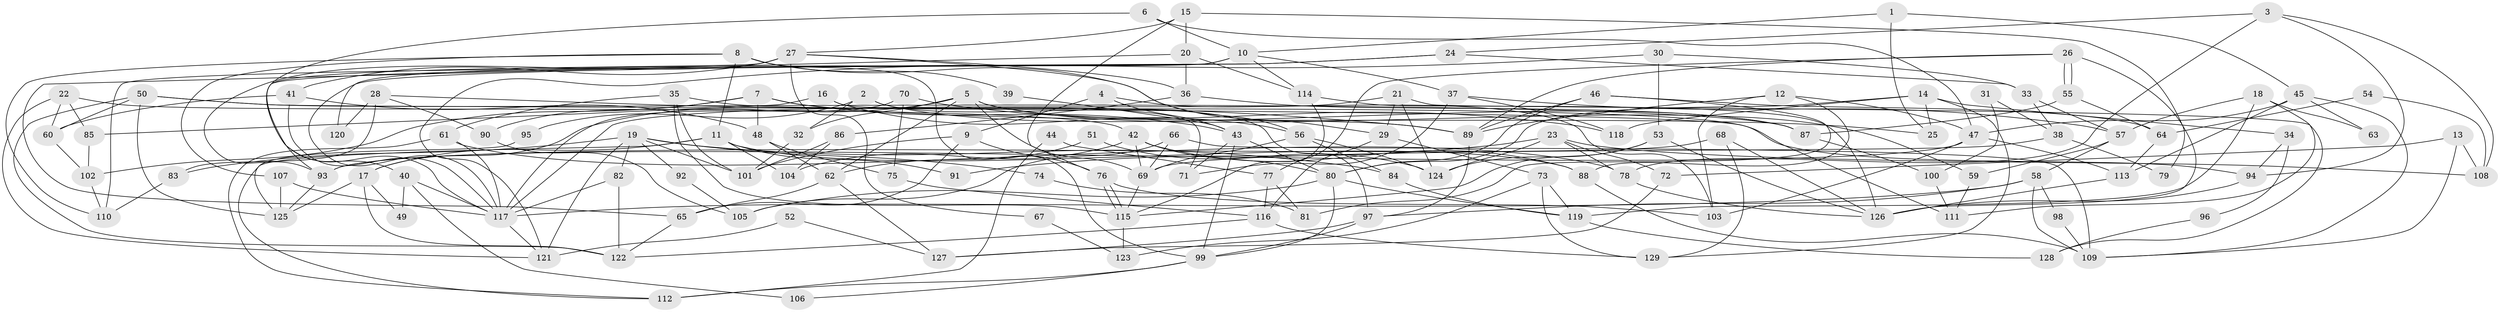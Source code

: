 // coarse degree distribution, {3: 0.13333333333333333, 5: 0.15555555555555556, 6: 0.13333333333333333, 7: 0.044444444444444446, 9: 0.044444444444444446, 8: 0.07777777777777778, 4: 0.2111111111111111, 2: 0.17777777777777778, 10: 0.011111111111111112, 14: 0.011111111111111112}
// Generated by graph-tools (version 1.1) at 2025/52/02/27/25 19:52:05]
// undirected, 129 vertices, 258 edges
graph export_dot {
graph [start="1"]
  node [color=gray90,style=filled];
  1;
  2;
  3;
  4;
  5;
  6;
  7;
  8;
  9;
  10;
  11;
  12;
  13;
  14;
  15;
  16;
  17;
  18;
  19;
  20;
  21;
  22;
  23;
  24;
  25;
  26;
  27;
  28;
  29;
  30;
  31;
  32;
  33;
  34;
  35;
  36;
  37;
  38;
  39;
  40;
  41;
  42;
  43;
  44;
  45;
  46;
  47;
  48;
  49;
  50;
  51;
  52;
  53;
  54;
  55;
  56;
  57;
  58;
  59;
  60;
  61;
  62;
  63;
  64;
  65;
  66;
  67;
  68;
  69;
  70;
  71;
  72;
  73;
  74;
  75;
  76;
  77;
  78;
  79;
  80;
  81;
  82;
  83;
  84;
  85;
  86;
  87;
  88;
  89;
  90;
  91;
  92;
  93;
  94;
  95;
  96;
  97;
  98;
  99;
  100;
  101;
  102;
  103;
  104;
  105;
  106;
  107;
  108;
  109;
  110;
  111;
  112;
  113;
  114;
  115;
  116;
  117;
  118;
  119;
  120;
  121;
  122;
  123;
  124;
  125;
  126;
  127;
  128;
  129;
  1 -- 45;
  1 -- 10;
  1 -- 25;
  2 -- 32;
  2 -- 97;
  2 -- 87;
  2 -- 95;
  3 -- 78;
  3 -- 94;
  3 -- 24;
  3 -- 108;
  4 -- 9;
  4 -- 43;
  4 -- 103;
  5 -- 89;
  5 -- 62;
  5 -- 17;
  5 -- 32;
  5 -- 59;
  5 -- 69;
  6 -- 47;
  6 -- 117;
  6 -- 10;
  7 -- 102;
  7 -- 43;
  7 -- 25;
  7 -- 48;
  7 -- 90;
  8 -- 11;
  8 -- 110;
  8 -- 29;
  8 -- 39;
  8 -- 99;
  8 -- 107;
  9 -- 76;
  9 -- 101;
  9 -- 65;
  10 -- 37;
  10 -- 110;
  10 -- 114;
  10 -- 120;
  11 -- 17;
  11 -- 88;
  11 -- 91;
  11 -- 104;
  11 -- 112;
  12 -- 89;
  12 -- 103;
  12 -- 47;
  12 -- 88;
  13 -- 108;
  13 -- 109;
  13 -- 72;
  14 -- 25;
  14 -- 118;
  14 -- 34;
  14 -- 80;
  14 -- 129;
  15 -- 27;
  15 -- 76;
  15 -- 20;
  15 -- 79;
  16 -- 56;
  16 -- 85;
  16 -- 71;
  17 -- 122;
  17 -- 49;
  17 -- 125;
  18 -- 119;
  18 -- 57;
  18 -- 63;
  18 -- 111;
  19 -- 121;
  19 -- 82;
  19 -- 74;
  19 -- 83;
  19 -- 84;
  19 -- 92;
  19 -- 101;
  20 -- 114;
  20 -- 36;
  20 -- 65;
  21 -- 117;
  21 -- 29;
  21 -- 124;
  21 -- 128;
  22 -- 60;
  22 -- 42;
  22 -- 85;
  22 -- 121;
  23 -- 72;
  23 -- 124;
  23 -- 78;
  23 -- 91;
  23 -- 108;
  24 -- 117;
  24 -- 33;
  24 -- 93;
  26 -- 55;
  26 -- 55;
  26 -- 126;
  26 -- 77;
  26 -- 89;
  27 -- 93;
  27 -- 36;
  27 -- 40;
  27 -- 41;
  27 -- 56;
  27 -- 67;
  28 -- 90;
  28 -- 89;
  28 -- 83;
  28 -- 120;
  29 -- 116;
  29 -- 73;
  30 -- 53;
  30 -- 121;
  30 -- 33;
  31 -- 100;
  31 -- 38;
  32 -- 101;
  33 -- 38;
  33 -- 57;
  34 -- 94;
  34 -- 96;
  35 -- 115;
  35 -- 111;
  35 -- 61;
  35 -- 101;
  36 -- 86;
  36 -- 87;
  37 -- 71;
  37 -- 57;
  37 -- 118;
  38 -- 69;
  38 -- 79;
  39 -- 43;
  40 -- 117;
  40 -- 49;
  40 -- 106;
  41 -- 117;
  41 -- 48;
  41 -- 60;
  42 -- 69;
  42 -- 80;
  42 -- 88;
  42 -- 104;
  43 -- 99;
  43 -- 80;
  43 -- 71;
  44 -- 112;
  44 -- 77;
  45 -- 47;
  45 -- 109;
  45 -- 63;
  45 -- 113;
  46 -- 80;
  46 -- 64;
  46 -- 81;
  46 -- 89;
  47 -- 113;
  47 -- 93;
  47 -- 103;
  48 -- 62;
  48 -- 75;
  50 -- 87;
  50 -- 125;
  50 -- 60;
  50 -- 94;
  50 -- 122;
  51 -- 62;
  51 -- 124;
  52 -- 127;
  52 -- 121;
  53 -- 126;
  53 -- 115;
  53 -- 124;
  54 -- 64;
  54 -- 108;
  55 -- 87;
  55 -- 64;
  56 -- 124;
  56 -- 69;
  56 -- 84;
  57 -- 58;
  57 -- 59;
  58 -- 117;
  58 -- 97;
  58 -- 98;
  58 -- 109;
  59 -- 111;
  60 -- 102;
  61 -- 78;
  61 -- 112;
  61 -- 117;
  62 -- 65;
  62 -- 127;
  64 -- 113;
  65 -- 122;
  66 -- 109;
  66 -- 69;
  66 -- 105;
  67 -- 123;
  68 -- 93;
  68 -- 129;
  68 -- 126;
  69 -- 115;
  70 -- 75;
  70 -- 117;
  70 -- 118;
  72 -- 127;
  73 -- 119;
  73 -- 123;
  73 -- 129;
  74 -- 81;
  75 -- 116;
  76 -- 103;
  76 -- 115;
  76 -- 115;
  77 -- 116;
  77 -- 81;
  78 -- 126;
  80 -- 99;
  80 -- 105;
  80 -- 119;
  82 -- 122;
  82 -- 117;
  83 -- 110;
  84 -- 119;
  85 -- 102;
  86 -- 104;
  86 -- 101;
  87 -- 100;
  88 -- 109;
  89 -- 97;
  90 -- 105;
  92 -- 105;
  93 -- 125;
  94 -- 126;
  95 -- 125;
  96 -- 128;
  97 -- 99;
  97 -- 127;
  98 -- 109;
  99 -- 112;
  99 -- 106;
  100 -- 111;
  102 -- 110;
  107 -- 125;
  107 -- 117;
  113 -- 126;
  114 -- 115;
  114 -- 126;
  115 -- 123;
  116 -- 122;
  116 -- 129;
  117 -- 121;
  119 -- 128;
}
